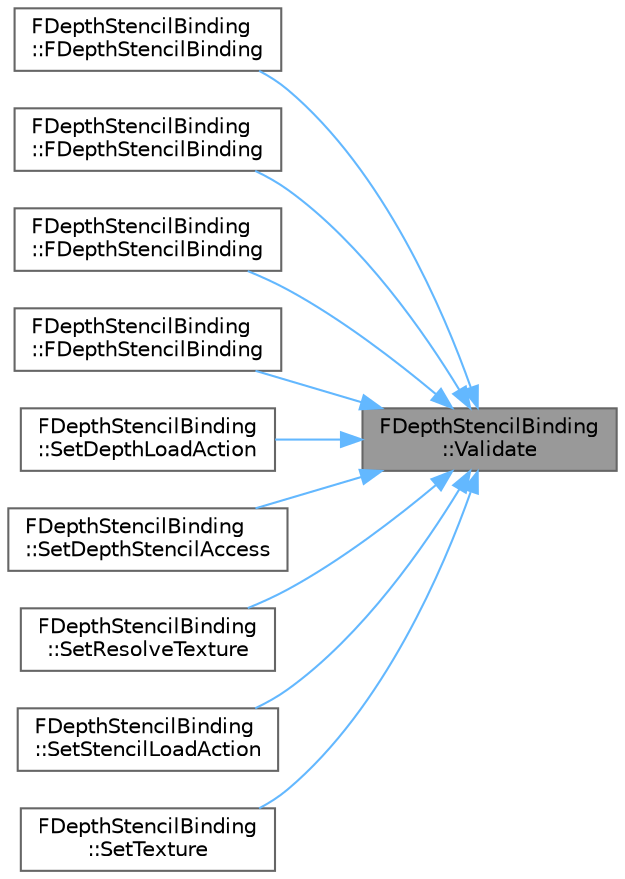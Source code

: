 digraph "FDepthStencilBinding::Validate"
{
 // INTERACTIVE_SVG=YES
 // LATEX_PDF_SIZE
  bgcolor="transparent";
  edge [fontname=Helvetica,fontsize=10,labelfontname=Helvetica,labelfontsize=10];
  node [fontname=Helvetica,fontsize=10,shape=box,height=0.2,width=0.4];
  rankdir="RL";
  Node1 [id="Node000001",label="FDepthStencilBinding\l::Validate",height=0.2,width=0.4,color="gray40", fillcolor="grey60", style="filled", fontcolor="black",tooltip=" "];
  Node1 -> Node2 [id="edge1_Node000001_Node000002",dir="back",color="steelblue1",style="solid",tooltip=" "];
  Node2 [id="Node000002",label="FDepthStencilBinding\l::FDepthStencilBinding",height=0.2,width=0.4,color="grey40", fillcolor="white", style="filled",URL="$d1/d1e/structFDepthStencilBinding.html#a93f6cd9c2292fc8b062d799069207a99",tooltip="Creates a render target binding informations for a depth/stencil texture."];
  Node1 -> Node3 [id="edge2_Node000001_Node000003",dir="back",color="steelblue1",style="solid",tooltip=" "];
  Node3 [id="Node000003",label="FDepthStencilBinding\l::FDepthStencilBinding",height=0.2,width=0.4,color="grey40", fillcolor="white", style="filled",URL="$d1/d1e/structFDepthStencilBinding.html#ae5f0cc007c9a5da2cf859b6fbc0f983c",tooltip=" "];
  Node1 -> Node4 [id="edge3_Node000001_Node000004",dir="back",color="steelblue1",style="solid",tooltip=" "];
  Node4 [id="Node000004",label="FDepthStencilBinding\l::FDepthStencilBinding",height=0.2,width=0.4,color="grey40", fillcolor="white", style="filled",URL="$d1/d1e/structFDepthStencilBinding.html#a8b7d7db63f41a8554a6a81829ad00081",tooltip=" "];
  Node1 -> Node5 [id="edge4_Node000001_Node000005",dir="back",color="steelblue1",style="solid",tooltip=" "];
  Node5 [id="Node000005",label="FDepthStencilBinding\l::FDepthStencilBinding",height=0.2,width=0.4,color="grey40", fillcolor="white", style="filled",URL="$d1/d1e/structFDepthStencilBinding.html#a8e947fce1808a6b126e04da36fd2311b",tooltip=" "];
  Node1 -> Node6 [id="edge5_Node000001_Node000006",dir="back",color="steelblue1",style="solid",tooltip=" "];
  Node6 [id="Node000006",label="FDepthStencilBinding\l::SetDepthLoadAction",height=0.2,width=0.4,color="grey40", fillcolor="white", style="filled",URL="$d1/d1e/structFDepthStencilBinding.html#a1ce874c783cfddd18ad1d760834cafb0",tooltip=" "];
  Node1 -> Node7 [id="edge6_Node000001_Node000007",dir="back",color="steelblue1",style="solid",tooltip=" "];
  Node7 [id="Node000007",label="FDepthStencilBinding\l::SetDepthStencilAccess",height=0.2,width=0.4,color="grey40", fillcolor="white", style="filled",URL="$d1/d1e/structFDepthStencilBinding.html#aece8e3cede8bd6f11126f8310748b813",tooltip=" "];
  Node1 -> Node8 [id="edge7_Node000001_Node000008",dir="back",color="steelblue1",style="solid",tooltip=" "];
  Node8 [id="Node000008",label="FDepthStencilBinding\l::SetResolveTexture",height=0.2,width=0.4,color="grey40", fillcolor="white", style="filled",URL="$d1/d1e/structFDepthStencilBinding.html#a76175ff7aaff07b28d9e4bc571513f3e",tooltip=" "];
  Node1 -> Node9 [id="edge8_Node000001_Node000009",dir="back",color="steelblue1",style="solid",tooltip=" "];
  Node9 [id="Node000009",label="FDepthStencilBinding\l::SetStencilLoadAction",height=0.2,width=0.4,color="grey40", fillcolor="white", style="filled",URL="$d1/d1e/structFDepthStencilBinding.html#ab687918219ae7317c652be5afd309403",tooltip=" "];
  Node1 -> Node10 [id="edge9_Node000001_Node000010",dir="back",color="steelblue1",style="solid",tooltip=" "];
  Node10 [id="Node000010",label="FDepthStencilBinding\l::SetTexture",height=0.2,width=0.4,color="grey40", fillcolor="white", style="filled",URL="$d1/d1e/structFDepthStencilBinding.html#a9c3a078137ded0ce64acfe70d8423241",tooltip=" "];
}
